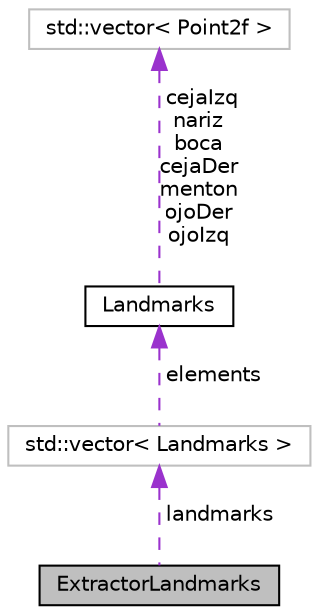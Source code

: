 digraph "ExtractorLandmarks"
{
 // LATEX_PDF_SIZE
  edge [fontname="Helvetica",fontsize="10",labelfontname="Helvetica",labelfontsize="10"];
  node [fontname="Helvetica",fontsize="10",shape=record];
  Node1 [label="ExtractorLandmarks",height=0.2,width=0.4,color="black", fillcolor="grey75", style="filled", fontcolor="black",tooltip="Clase abstracta para extraer landmarks de un Mat."];
  Node2 -> Node1 [dir="back",color="darkorchid3",fontsize="10",style="dashed",label=" landmarks" ,fontname="Helvetica"];
  Node2 [label="std::vector\< Landmarks \>",height=0.2,width=0.4,color="grey75", fillcolor="white", style="filled",tooltip=" "];
  Node3 -> Node2 [dir="back",color="darkorchid3",fontsize="10",style="dashed",label=" elements" ,fontname="Helvetica"];
  Node3 [label="Landmarks",height=0.2,width=0.4,color="black", fillcolor="white", style="filled",URL="$struct_landmarks.html",tooltip="Estructura para almacenar los landmarks, discriminados segun rasgo facial."];
  Node4 -> Node3 [dir="back",color="darkorchid3",fontsize="10",style="dashed",label=" cejaIzq\nnariz\nboca\ncejaDer\nmenton\nojoDer\nojoIzq" ,fontname="Helvetica"];
  Node4 [label="std::vector\< Point2f \>",height=0.2,width=0.4,color="grey75", fillcolor="white", style="filled",tooltip=" "];
}
